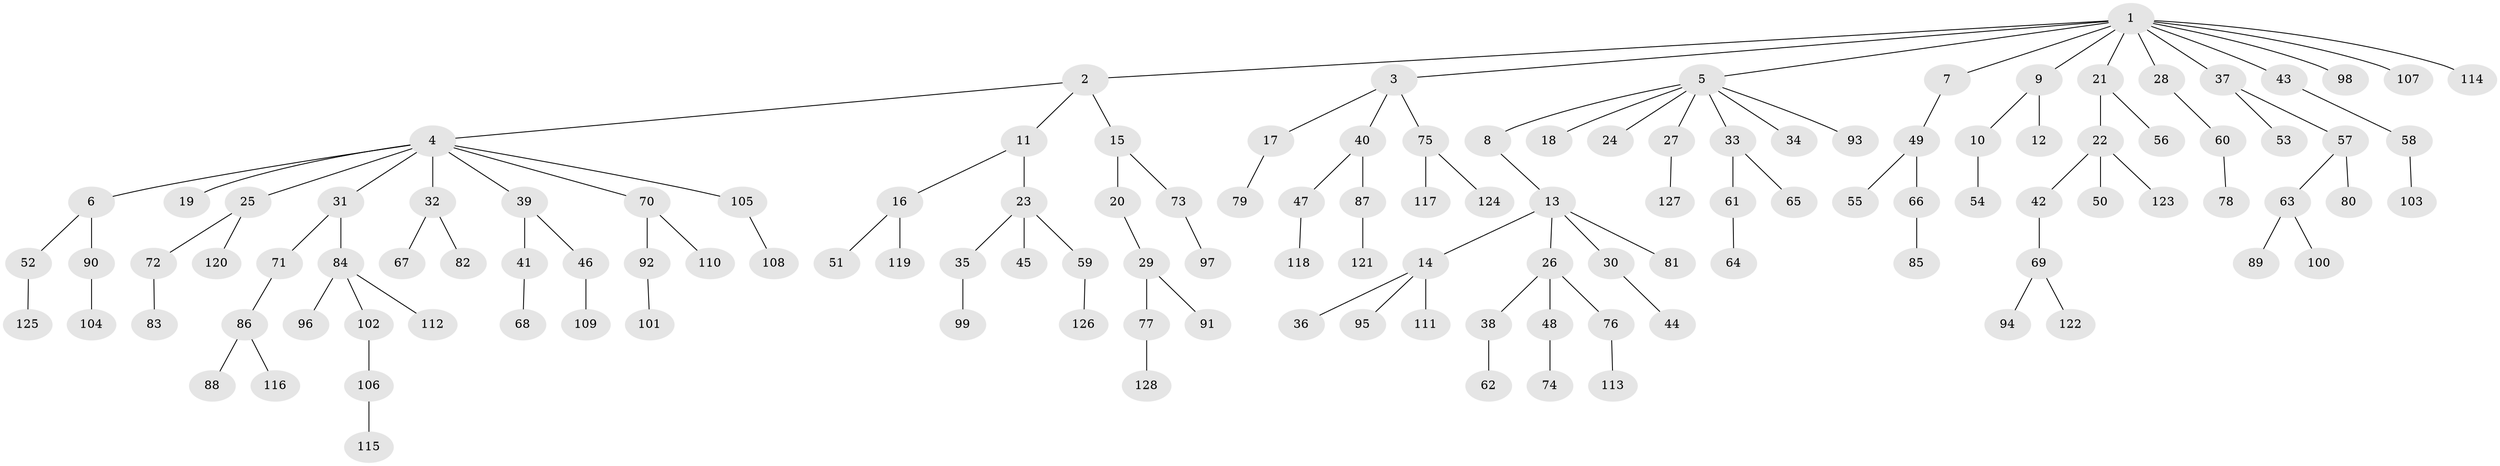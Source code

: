 // Generated by graph-tools (version 1.1) at 2025/26/03/09/25 03:26:30]
// undirected, 128 vertices, 127 edges
graph export_dot {
graph [start="1"]
  node [color=gray90,style=filled];
  1;
  2;
  3;
  4;
  5;
  6;
  7;
  8;
  9;
  10;
  11;
  12;
  13;
  14;
  15;
  16;
  17;
  18;
  19;
  20;
  21;
  22;
  23;
  24;
  25;
  26;
  27;
  28;
  29;
  30;
  31;
  32;
  33;
  34;
  35;
  36;
  37;
  38;
  39;
  40;
  41;
  42;
  43;
  44;
  45;
  46;
  47;
  48;
  49;
  50;
  51;
  52;
  53;
  54;
  55;
  56;
  57;
  58;
  59;
  60;
  61;
  62;
  63;
  64;
  65;
  66;
  67;
  68;
  69;
  70;
  71;
  72;
  73;
  74;
  75;
  76;
  77;
  78;
  79;
  80;
  81;
  82;
  83;
  84;
  85;
  86;
  87;
  88;
  89;
  90;
  91;
  92;
  93;
  94;
  95;
  96;
  97;
  98;
  99;
  100;
  101;
  102;
  103;
  104;
  105;
  106;
  107;
  108;
  109;
  110;
  111;
  112;
  113;
  114;
  115;
  116;
  117;
  118;
  119;
  120;
  121;
  122;
  123;
  124;
  125;
  126;
  127;
  128;
  1 -- 2;
  1 -- 3;
  1 -- 5;
  1 -- 7;
  1 -- 9;
  1 -- 21;
  1 -- 28;
  1 -- 37;
  1 -- 43;
  1 -- 98;
  1 -- 107;
  1 -- 114;
  2 -- 4;
  2 -- 11;
  2 -- 15;
  3 -- 17;
  3 -- 40;
  3 -- 75;
  4 -- 6;
  4 -- 19;
  4 -- 25;
  4 -- 31;
  4 -- 32;
  4 -- 39;
  4 -- 70;
  4 -- 105;
  5 -- 8;
  5 -- 18;
  5 -- 24;
  5 -- 27;
  5 -- 33;
  5 -- 34;
  5 -- 93;
  6 -- 52;
  6 -- 90;
  7 -- 49;
  8 -- 13;
  9 -- 10;
  9 -- 12;
  10 -- 54;
  11 -- 16;
  11 -- 23;
  13 -- 14;
  13 -- 26;
  13 -- 30;
  13 -- 81;
  14 -- 36;
  14 -- 95;
  14 -- 111;
  15 -- 20;
  15 -- 73;
  16 -- 51;
  16 -- 119;
  17 -- 79;
  20 -- 29;
  21 -- 22;
  21 -- 56;
  22 -- 42;
  22 -- 50;
  22 -- 123;
  23 -- 35;
  23 -- 45;
  23 -- 59;
  25 -- 72;
  25 -- 120;
  26 -- 38;
  26 -- 48;
  26 -- 76;
  27 -- 127;
  28 -- 60;
  29 -- 77;
  29 -- 91;
  30 -- 44;
  31 -- 71;
  31 -- 84;
  32 -- 67;
  32 -- 82;
  33 -- 61;
  33 -- 65;
  35 -- 99;
  37 -- 53;
  37 -- 57;
  38 -- 62;
  39 -- 41;
  39 -- 46;
  40 -- 47;
  40 -- 87;
  41 -- 68;
  42 -- 69;
  43 -- 58;
  46 -- 109;
  47 -- 118;
  48 -- 74;
  49 -- 55;
  49 -- 66;
  52 -- 125;
  57 -- 63;
  57 -- 80;
  58 -- 103;
  59 -- 126;
  60 -- 78;
  61 -- 64;
  63 -- 89;
  63 -- 100;
  66 -- 85;
  69 -- 94;
  69 -- 122;
  70 -- 92;
  70 -- 110;
  71 -- 86;
  72 -- 83;
  73 -- 97;
  75 -- 117;
  75 -- 124;
  76 -- 113;
  77 -- 128;
  84 -- 96;
  84 -- 102;
  84 -- 112;
  86 -- 88;
  86 -- 116;
  87 -- 121;
  90 -- 104;
  92 -- 101;
  102 -- 106;
  105 -- 108;
  106 -- 115;
}
